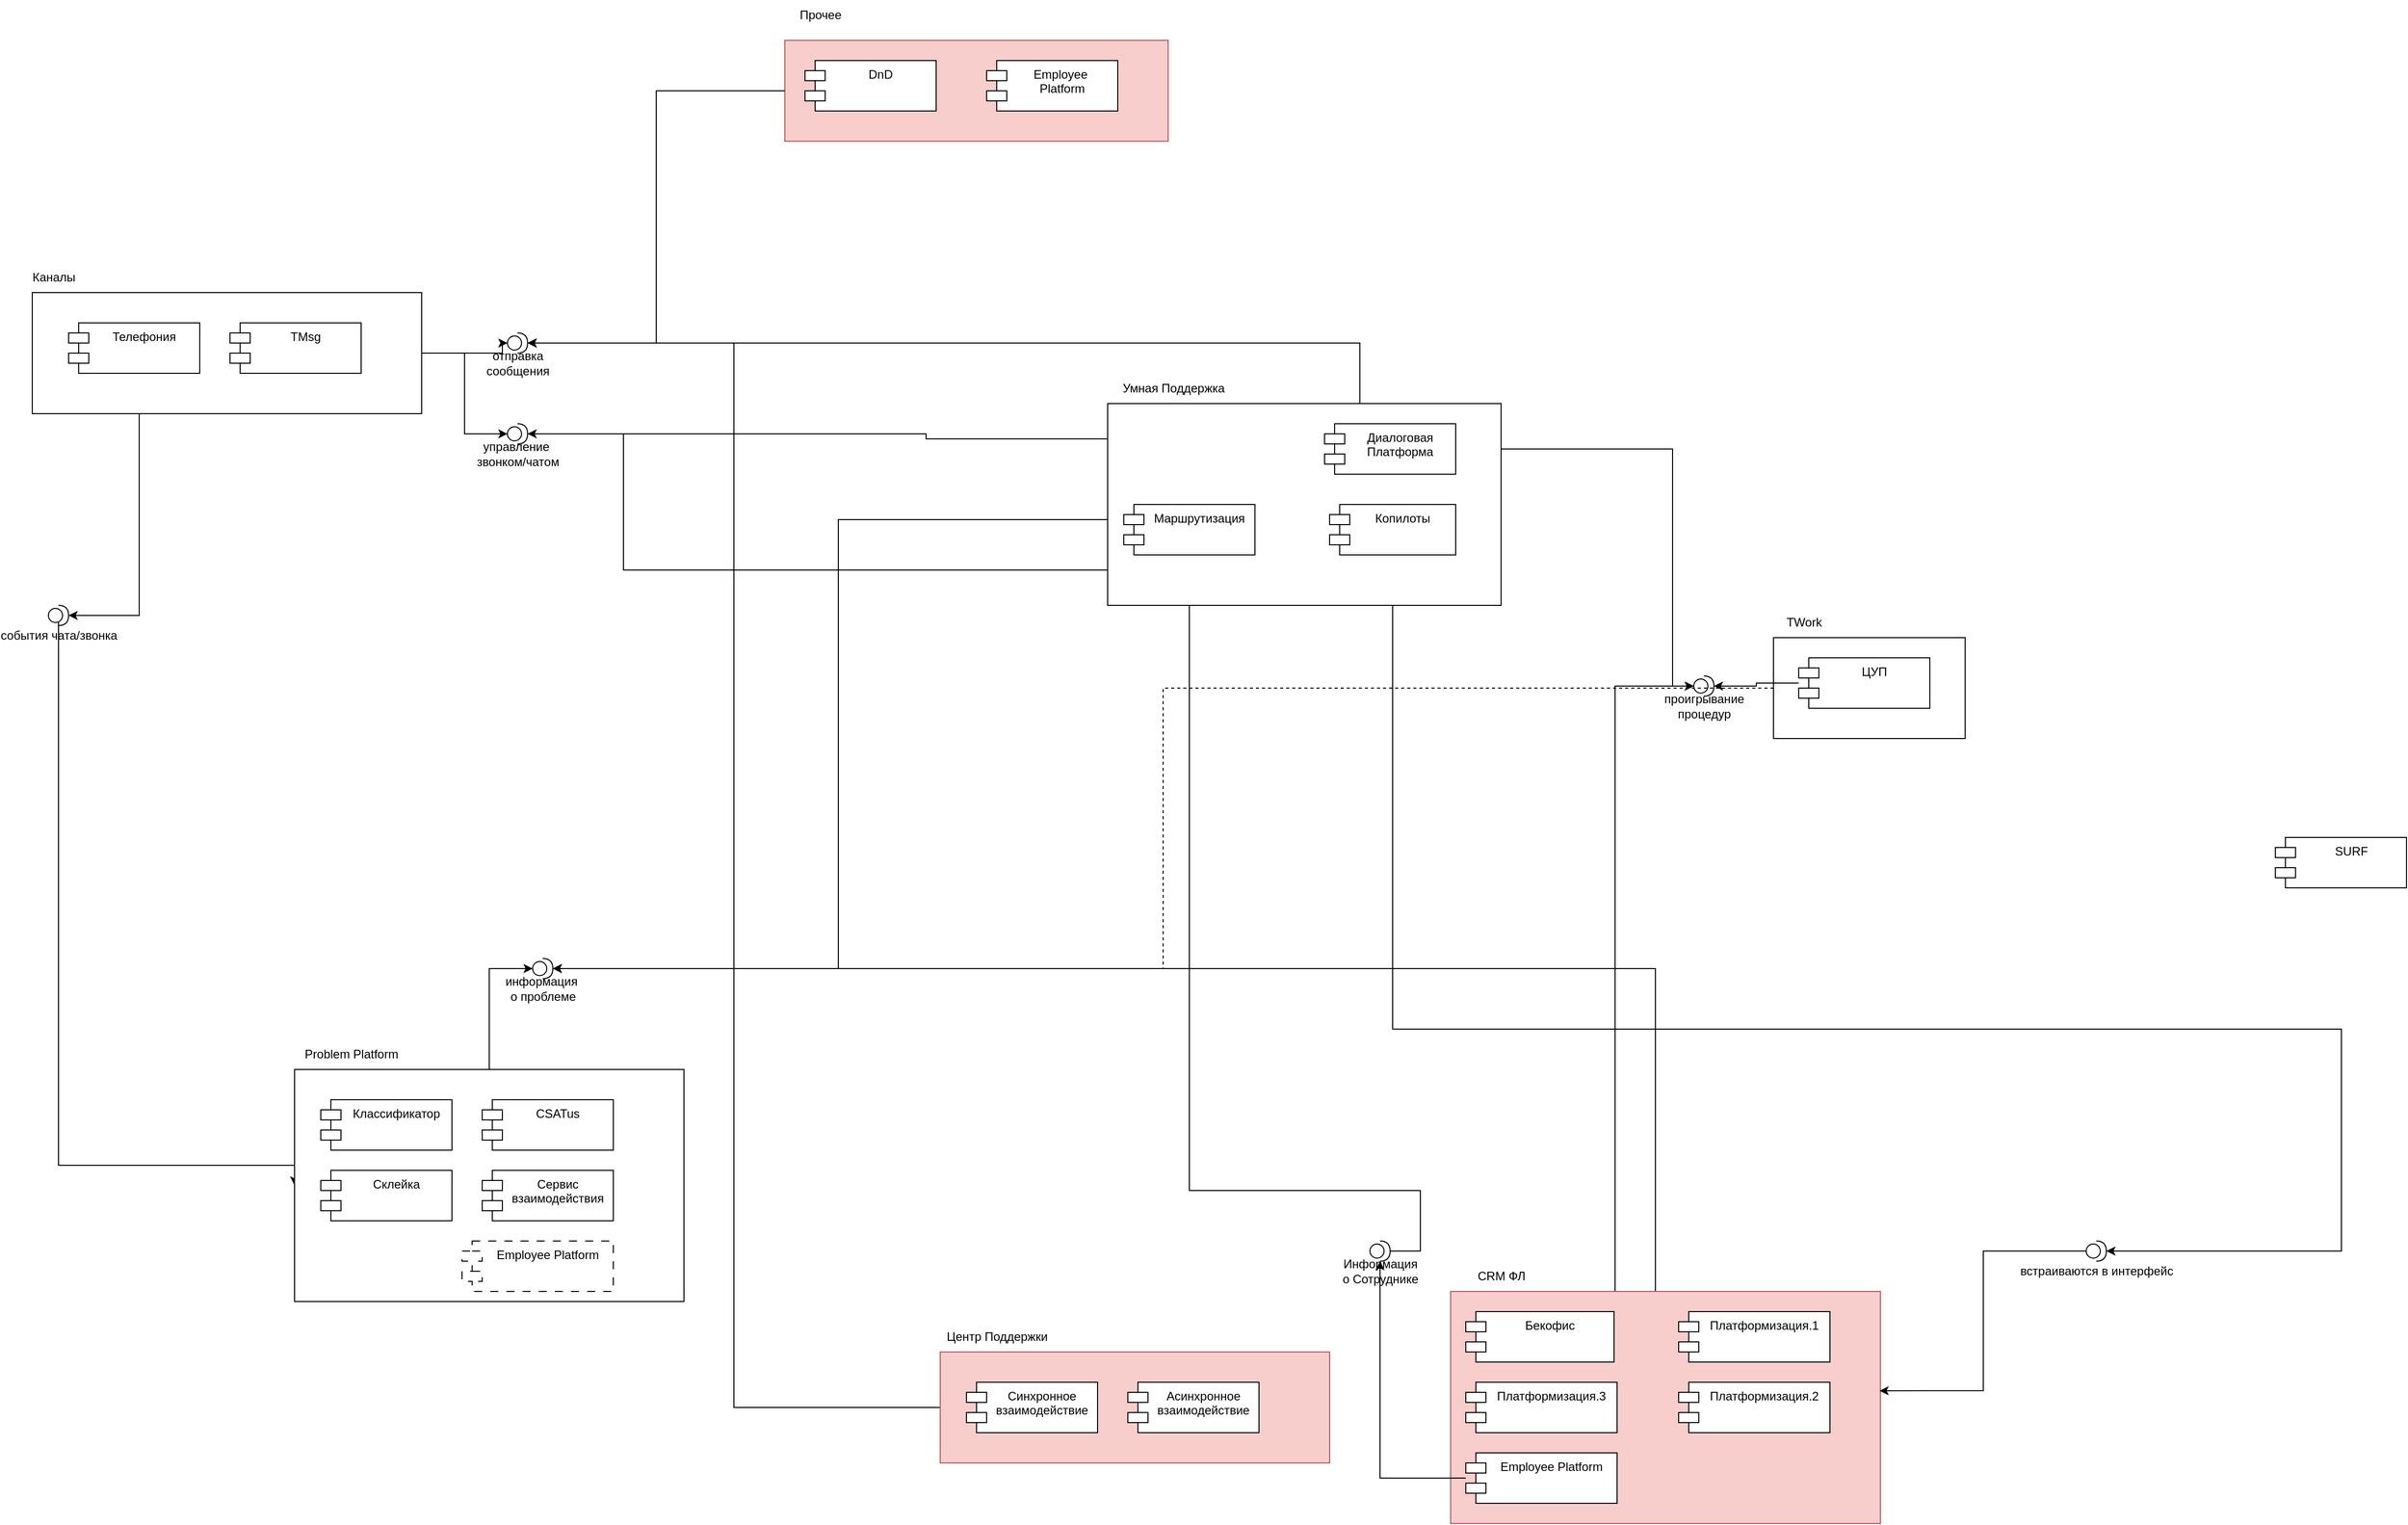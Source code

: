<mxfile version="26.2.14">
  <diagram id="yl0jH9DGH8Iqt7PB2Dmf" name="Воронка Обслуживания">
    <mxGraphModel dx="2154" dy="1881" grid="1" gridSize="10" guides="1" tooltips="1" connect="1" arrows="1" fold="1" page="1" pageScale="1" pageWidth="850" pageHeight="1100" math="0" shadow="0">
      <root>
        <mxCell id="0" />
        <mxCell id="1" parent="0" />
        <mxCell id="XpxgRr7ZllXwCVMDja0l-75" value="" style="rounded=0;whiteSpace=wrap;html=1;" vertex="1" parent="1">
          <mxGeometry x="1630" y="-128" width="190" height="100" as="geometry" />
        </mxCell>
        <mxCell id="XpxgRr7ZllXwCVMDja0l-15" style="edgeStyle=orthogonalEdgeStyle;rounded=0;orthogonalLoop=1;jettySize=auto;html=1;entryX=0;entryY=0.5;entryDx=0;entryDy=0;exitX=0;exitY=0.5;exitDx=0;exitDy=0;exitPerimeter=0;" edge="1" parent="1" source="XpxgRr7ZllXwCVMDja0l-26" target="XpxgRr7ZllXwCVMDja0l-19">
          <mxGeometry relative="1" as="geometry">
            <mxPoint x="90" y="134.966" as="sourcePoint" />
            <Array as="points">
              <mxPoint x="-70" y="395" />
              <mxPoint x="164" y="395" />
            </Array>
          </mxGeometry>
        </mxCell>
        <mxCell id="XpxgRr7ZllXwCVMDja0l-26" value="события чата/звонка" style="shape=providedRequiredInterface;html=1;verticalLabelPosition=bottom;sketch=0;" vertex="1" parent="1">
          <mxGeometry x="-80" y="-160" width="20" height="20" as="geometry" />
        </mxCell>
        <mxCell id="XpxgRr7ZllXwCVMDja0l-27" style="edgeStyle=orthogonalEdgeStyle;rounded=0;orthogonalLoop=1;jettySize=auto;html=1;entryX=1;entryY=0.5;entryDx=0;entryDy=0;entryPerimeter=0;" edge="1" parent="1" source="XpxgRr7ZllXwCVMDja0l-13" target="XpxgRr7ZllXwCVMDja0l-26">
          <mxGeometry relative="1" as="geometry">
            <Array as="points">
              <mxPoint x="10" y="-150" />
            </Array>
          </mxGeometry>
        </mxCell>
        <mxCell id="XpxgRr7ZllXwCVMDja0l-29" value="&lt;div&gt;информация&amp;nbsp;&lt;/div&gt;&lt;div&gt;о проблеме&lt;/div&gt;" style="shape=providedRequiredInterface;html=1;verticalLabelPosition=bottom;sketch=0;" vertex="1" parent="1">
          <mxGeometry x="400" y="190" width="20" height="20" as="geometry" />
        </mxCell>
        <mxCell id="XpxgRr7ZllXwCVMDja0l-30" style="edgeStyle=orthogonalEdgeStyle;rounded=0;orthogonalLoop=1;jettySize=auto;html=1;entryX=0;entryY=0.5;entryDx=0;entryDy=0;entryPerimeter=0;" edge="1" parent="1" source="XpxgRr7ZllXwCVMDja0l-19" target="XpxgRr7ZllXwCVMDja0l-29">
          <mxGeometry relative="1" as="geometry" />
        </mxCell>
        <mxCell id="XpxgRr7ZllXwCVMDja0l-31" style="edgeStyle=orthogonalEdgeStyle;rounded=0;orthogonalLoop=1;jettySize=auto;html=1;entryX=0;entryY=0;entryDx=0;entryDy=15;entryPerimeter=0;" edge="1" parent="1" source="XpxgRr7ZllXwCVMDja0l-29" target="XpxgRr7ZllXwCVMDja0l-12">
          <mxGeometry relative="1" as="geometry" />
        </mxCell>
        <mxCell id="XpxgRr7ZllXwCVMDja0l-32" value="ЦУП" style="shape=module;align=left;spacingLeft=20;align=center;verticalAlign=top;whiteSpace=wrap;html=1;" vertex="1" parent="1">
          <mxGeometry x="1655" y="-108" width="130" height="50" as="geometry" />
        </mxCell>
        <mxCell id="XpxgRr7ZllXwCVMDja0l-36" style="edgeStyle=orthogonalEdgeStyle;rounded=0;orthogonalLoop=1;jettySize=auto;html=1;" edge="1" parent="1" source="XpxgRr7ZllXwCVMDja0l-34" target="XpxgRr7ZllXwCVMDja0l-12">
          <mxGeometry relative="1" as="geometry">
            <Array as="points">
              <mxPoint x="490" y="-330" />
              <mxPoint x="490" y="-195" />
            </Array>
          </mxGeometry>
        </mxCell>
        <mxCell id="XpxgRr7ZllXwCVMDja0l-34" value="&lt;div&gt;управление&amp;nbsp;&lt;/div&gt;&lt;div&gt;звонком/чатом&lt;/div&gt;" style="shape=providedRequiredInterface;html=1;verticalLabelPosition=bottom;sketch=0;" vertex="1" parent="1">
          <mxGeometry x="375" y="-340" width="20" height="20" as="geometry" />
        </mxCell>
        <mxCell id="XpxgRr7ZllXwCVMDja0l-35" style="edgeStyle=orthogonalEdgeStyle;rounded=0;orthogonalLoop=1;jettySize=auto;html=1;entryX=0;entryY=0.5;entryDx=0;entryDy=0;entryPerimeter=0;" edge="1" parent="1" source="XpxgRr7ZllXwCVMDja0l-13" target="XpxgRr7ZllXwCVMDja0l-34">
          <mxGeometry relative="1" as="geometry" />
        </mxCell>
        <mxCell id="XpxgRr7ZllXwCVMDja0l-37" style="edgeStyle=orthogonalEdgeStyle;rounded=0;orthogonalLoop=1;jettySize=auto;html=1;entryX=1;entryY=0.5;entryDx=0;entryDy=0;entryPerimeter=0;exitX=0;exitY=0;exitDx=0;exitDy=15;exitPerimeter=0;" edge="1" parent="1" source="XpxgRr7ZllXwCVMDja0l-33" target="XpxgRr7ZllXwCVMDja0l-34">
          <mxGeometry relative="1" as="geometry" />
        </mxCell>
        <mxCell id="XpxgRr7ZllXwCVMDja0l-38" value="&lt;div&gt;проигрывание&lt;/div&gt;&lt;div&gt;процедур&lt;/div&gt;" style="shape=providedRequiredInterface;html=1;verticalLabelPosition=bottom;sketch=0;" vertex="1" parent="1">
          <mxGeometry x="1551" y="-90" width="20" height="20" as="geometry" />
        </mxCell>
        <mxCell id="XpxgRr7ZllXwCVMDja0l-39" style="edgeStyle=orthogonalEdgeStyle;rounded=0;orthogonalLoop=1;jettySize=auto;html=1;entryX=0;entryY=0.5;entryDx=0;entryDy=0;entryPerimeter=0;" edge="1" parent="1" source="XpxgRr7ZllXwCVMDja0l-33" target="XpxgRr7ZllXwCVMDja0l-38">
          <mxGeometry relative="1" as="geometry">
            <Array as="points">
              <mxPoint x="1530" y="-315" />
              <mxPoint x="1530" y="-80" />
            </Array>
          </mxGeometry>
        </mxCell>
        <mxCell id="XpxgRr7ZllXwCVMDja0l-40" style="edgeStyle=orthogonalEdgeStyle;rounded=0;orthogonalLoop=1;jettySize=auto;html=1;entryX=1;entryY=0.5;entryDx=0;entryDy=0;entryPerimeter=0;" edge="1" parent="1" source="XpxgRr7ZllXwCVMDja0l-32" target="XpxgRr7ZllXwCVMDja0l-38">
          <mxGeometry relative="1" as="geometry" />
        </mxCell>
        <mxCell id="XpxgRr7ZllXwCVMDja0l-63" style="edgeStyle=orthogonalEdgeStyle;rounded=0;orthogonalLoop=1;jettySize=auto;html=1;entryX=0;entryY=0.5;entryDx=0;entryDy=0;entryPerimeter=0;" edge="1" parent="1" source="XpxgRr7ZllXwCVMDja0l-42" target="XpxgRr7ZllXwCVMDja0l-38">
          <mxGeometry relative="1" as="geometry">
            <mxPoint x="990" y="-90" as="targetPoint" />
            <Array as="points">
              <mxPoint x="1473" y="-80" />
            </Array>
          </mxGeometry>
        </mxCell>
        <mxCell id="XpxgRr7ZllXwCVMDja0l-51" value="SURF" style="shape=module;align=left;spacingLeft=20;align=center;verticalAlign=top;whiteSpace=wrap;html=1;" vertex="1" parent="1">
          <mxGeometry x="2127.5" y="70" width="130" height="50" as="geometry" />
        </mxCell>
        <mxCell id="XpxgRr7ZllXwCVMDja0l-59" value="&lt;div&gt;Информация&lt;/div&gt;&lt;div&gt;о Сотруднике&lt;/div&gt;" style="shape=providedRequiredInterface;html=1;verticalLabelPosition=bottom;sketch=0;" vertex="1" parent="1">
          <mxGeometry x="1230" y="470" width="20" height="20" as="geometry" />
        </mxCell>
        <mxCell id="XpxgRr7ZllXwCVMDja0l-61" style="edgeStyle=orthogonalEdgeStyle;rounded=0;orthogonalLoop=1;jettySize=auto;html=1;entryX=0.5;entryY=1;entryDx=0;entryDy=0;exitX=1;exitY=0.5;exitDx=0;exitDy=0;exitPerimeter=0;" edge="1" parent="1" source="XpxgRr7ZllXwCVMDja0l-59" target="XpxgRr7ZllXwCVMDja0l-12">
          <mxGeometry relative="1" as="geometry">
            <mxPoint x="1229.997" y="429.25" as="sourcePoint" />
            <mxPoint x="1988.34" y="380" as="targetPoint" />
            <Array as="points">
              <mxPoint x="1280" y="480" />
              <mxPoint x="1280" y="420" />
              <mxPoint x="1051" y="420" />
            </Array>
          </mxGeometry>
        </mxCell>
        <mxCell id="XpxgRr7ZllXwCVMDja0l-64" style="edgeStyle=orthogonalEdgeStyle;rounded=0;orthogonalLoop=1;jettySize=auto;html=1;entryX=1;entryY=0.5;entryDx=0;entryDy=0;entryPerimeter=0;" edge="1" parent="1" source="XpxgRr7ZllXwCVMDja0l-42" target="XpxgRr7ZllXwCVMDja0l-29">
          <mxGeometry relative="1" as="geometry">
            <Array as="points">
              <mxPoint x="1513" y="200" />
            </Array>
          </mxGeometry>
        </mxCell>
        <mxCell id="XpxgRr7ZllXwCVMDja0l-66" value="" style="rounded=0;whiteSpace=wrap;html=1;fillColor=#f8cecc;strokeColor=#b85450;" vertex="1" parent="1">
          <mxGeometry x="650" y="-720" width="380" height="100" as="geometry" />
        </mxCell>
        <mxCell id="XpxgRr7ZllXwCVMDja0l-67" value="Прочее" style="text;html=1;align=center;verticalAlign=middle;resizable=0;points=[];autosize=1;strokeColor=none;fillColor=none;" vertex="1" parent="1">
          <mxGeometry x="650" y="-760" width="70" height="30" as="geometry" />
        </mxCell>
        <mxCell id="XpxgRr7ZllXwCVMDja0l-68" value="DnD" style="shape=module;align=left;spacingLeft=20;align=center;verticalAlign=top;whiteSpace=wrap;html=1;" vertex="1" parent="1">
          <mxGeometry x="670" y="-700" width="130" height="50" as="geometry" />
        </mxCell>
        <mxCell id="XpxgRr7ZllXwCVMDja0l-69" value="&lt;div&gt;Employee&amp;nbsp;&lt;/div&gt;&lt;div&gt;Platform&lt;/div&gt;" style="shape=module;align=left;spacingLeft=20;align=center;verticalAlign=top;whiteSpace=wrap;html=1;" vertex="1" parent="1">
          <mxGeometry x="850" y="-700" width="130" height="50" as="geometry" />
        </mxCell>
        <mxCell id="XpxgRr7ZllXwCVMDja0l-70" value="&lt;div&gt;отправка&lt;/div&gt;&lt;div&gt;сообщения&lt;/div&gt;" style="shape=providedRequiredInterface;html=1;verticalLabelPosition=bottom;sketch=0;" vertex="1" parent="1">
          <mxGeometry x="375" y="-430" width="20" height="20" as="geometry" />
        </mxCell>
        <mxCell id="XpxgRr7ZllXwCVMDja0l-71" style="edgeStyle=orthogonalEdgeStyle;rounded=0;orthogonalLoop=1;jettySize=auto;html=1;entryX=0;entryY=0.5;entryDx=0;entryDy=0;entryPerimeter=0;exitX=1;exitY=0.5;exitDx=0;exitDy=0;" edge="1" parent="1" source="XpxgRr7ZllXwCVMDja0l-13" target="XpxgRr7ZllXwCVMDja0l-70">
          <mxGeometry relative="1" as="geometry">
            <Array as="points">
              <mxPoint x="370" y="-410" />
              <mxPoint x="370" y="-420" />
            </Array>
          </mxGeometry>
        </mxCell>
        <mxCell id="XpxgRr7ZllXwCVMDja0l-72" style="edgeStyle=orthogonalEdgeStyle;rounded=0;orthogonalLoop=1;jettySize=auto;html=1;entryX=1;entryY=0.5;entryDx=0;entryDy=0;entryPerimeter=0;" edge="1" parent="1" source="XpxgRr7ZllXwCVMDja0l-52" target="XpxgRr7ZllXwCVMDja0l-70">
          <mxGeometry relative="1" as="geometry" />
        </mxCell>
        <mxCell id="XpxgRr7ZllXwCVMDja0l-73" style="edgeStyle=orthogonalEdgeStyle;rounded=0;orthogonalLoop=1;jettySize=auto;html=1;entryX=1;entryY=0.5;entryDx=0;entryDy=0;entryPerimeter=0;" edge="1" parent="1" source="XpxgRr7ZllXwCVMDja0l-66" target="XpxgRr7ZllXwCVMDja0l-70">
          <mxGeometry relative="1" as="geometry" />
        </mxCell>
        <mxCell id="XpxgRr7ZllXwCVMDja0l-74" value="" style="group" vertex="1" connectable="0" parent="1">
          <mxGeometry x="-110" y="-500" width="400" height="150" as="geometry" />
        </mxCell>
        <mxCell id="XpxgRr7ZllXwCVMDja0l-13" value="" style="rounded=0;whiteSpace=wrap;html=1;" vertex="1" parent="XpxgRr7ZllXwCVMDja0l-74">
          <mxGeometry x="14" y="30" width="386" height="120" as="geometry" />
        </mxCell>
        <mxCell id="XpxgRr7ZllXwCVMDja0l-4" value="TMsg" style="shape=module;align=left;spacingLeft=20;align=center;verticalAlign=top;whiteSpace=wrap;html=1;" vertex="1" parent="XpxgRr7ZllXwCVMDja0l-74">
          <mxGeometry x="210" y="60" width="130" height="50" as="geometry" />
        </mxCell>
        <mxCell id="XpxgRr7ZllXwCVMDja0l-5" value="Телефония" style="shape=module;align=left;spacingLeft=20;align=center;verticalAlign=top;whiteSpace=wrap;html=1;" vertex="1" parent="XpxgRr7ZllXwCVMDja0l-74">
          <mxGeometry x="50" y="60" width="130" height="50" as="geometry" />
        </mxCell>
        <mxCell id="XpxgRr7ZllXwCVMDja0l-14" value="Каналы" style="text;html=1;align=center;verticalAlign=middle;resizable=0;points=[];autosize=1;strokeColor=none;fillColor=none;" vertex="1" parent="XpxgRr7ZllXwCVMDja0l-74">
          <mxGeometry width="70" height="30" as="geometry" />
        </mxCell>
        <mxCell id="XpxgRr7ZllXwCVMDja0l-76" value="TWork" style="text;html=1;align=center;verticalAlign=middle;resizable=0;points=[];autosize=1;strokeColor=none;fillColor=none;" vertex="1" parent="1">
          <mxGeometry x="1630" y="-158" width="60" height="30" as="geometry" />
        </mxCell>
        <mxCell id="XpxgRr7ZllXwCVMDja0l-82" style="edgeStyle=orthogonalEdgeStyle;rounded=0;orthogonalLoop=1;jettySize=auto;html=1;entryX=1;entryY=0.5;entryDx=0;entryDy=0;entryPerimeter=0;" edge="1" parent="1" source="XpxgRr7ZllXwCVMDja0l-80" target="XpxgRr7ZllXwCVMDja0l-91">
          <mxGeometry relative="1" as="geometry">
            <Array as="points">
              <mxPoint x="1253" y="260" />
              <mxPoint x="2193" y="260" />
              <mxPoint x="2193" y="480" />
            </Array>
          </mxGeometry>
        </mxCell>
        <mxCell id="XpxgRr7ZllXwCVMDja0l-84" value="" style="group;" vertex="1" connectable="0" parent="1">
          <mxGeometry x="1310" y="490" width="426" height="260" as="geometry" />
        </mxCell>
        <mxCell id="XpxgRr7ZllXwCVMDja0l-42" value="" style="rounded=0;whiteSpace=wrap;html=1;fillColor=#f8cecc;strokeColor=#b85450;" vertex="1" parent="XpxgRr7ZllXwCVMDja0l-84">
          <mxGeometry y="30" width="426" height="230" as="geometry" />
        </mxCell>
        <mxCell id="XpxgRr7ZllXwCVMDja0l-43" value="CRM ФЛ" style="text;html=1;align=center;verticalAlign=middle;resizable=0;points=[];autosize=1;strokeColor=none;fillColor=none;" vertex="1" parent="XpxgRr7ZllXwCVMDja0l-84">
          <mxGeometry x="15" width="70" height="30" as="geometry" />
        </mxCell>
        <mxCell id="XpxgRr7ZllXwCVMDja0l-44" value="Бекофис" style="shape=module;align=left;spacingLeft=20;align=center;verticalAlign=top;whiteSpace=wrap;html=1;" vertex="1" parent="XpxgRr7ZllXwCVMDja0l-84">
          <mxGeometry x="15" y="50" width="147" height="50" as="geometry" />
        </mxCell>
        <mxCell id="XpxgRr7ZllXwCVMDja0l-45" value="Платформизация.1" style="shape=module;align=left;spacingLeft=20;align=center;verticalAlign=top;whiteSpace=wrap;html=1;" vertex="1" parent="XpxgRr7ZllXwCVMDja0l-84">
          <mxGeometry x="226" y="50" width="150" height="50" as="geometry" />
        </mxCell>
        <mxCell id="XpxgRr7ZllXwCVMDja0l-46" value="Платформизация.2" style="shape=module;align=left;spacingLeft=20;align=center;verticalAlign=top;whiteSpace=wrap;html=1;" vertex="1" parent="XpxgRr7ZllXwCVMDja0l-84">
          <mxGeometry x="226" y="120" width="150" height="50" as="geometry" />
        </mxCell>
        <mxCell id="XpxgRr7ZllXwCVMDja0l-47" value="Платформизация.3" style="shape=module;align=left;spacingLeft=20;align=center;verticalAlign=top;whiteSpace=wrap;html=1;" vertex="1" parent="XpxgRr7ZllXwCVMDja0l-84">
          <mxGeometry x="15" y="120" width="150" height="50" as="geometry" />
        </mxCell>
        <mxCell id="XpxgRr7ZllXwCVMDja0l-48" value="Employee Platform" style="shape=module;align=left;spacingLeft=20;align=center;verticalAlign=top;whiteSpace=wrap;html=1;" vertex="1" parent="XpxgRr7ZllXwCVMDja0l-84">
          <mxGeometry x="15" y="190" width="150" height="50" as="geometry" />
        </mxCell>
        <mxCell id="XpxgRr7ZllXwCVMDja0l-85" value="" style="group;" vertex="1" connectable="0" parent="1">
          <mxGeometry x="800" y="550" width="390" height="140" as="geometry" />
        </mxCell>
        <mxCell id="XpxgRr7ZllXwCVMDja0l-52" value="" style="rounded=0;whiteSpace=wrap;html=1;fillColor=#f8cecc;strokeColor=#b85450;" vertex="1" parent="XpxgRr7ZllXwCVMDja0l-85">
          <mxGeometry x="4" y="30" width="386" height="110" as="geometry" />
        </mxCell>
        <mxCell id="XpxgRr7ZllXwCVMDja0l-53" value="Синхронное взаимодействие" style="shape=module;align=left;spacingLeft=20;align=center;verticalAlign=top;whiteSpace=wrap;html=1;" vertex="1" parent="XpxgRr7ZllXwCVMDja0l-85">
          <mxGeometry x="30" y="60" width="130" height="50" as="geometry" />
        </mxCell>
        <mxCell id="XpxgRr7ZllXwCVMDja0l-55" value="Центр Поддержки" style="text;html=1;align=center;verticalAlign=middle;resizable=0;points=[];autosize=1;strokeColor=none;fillColor=none;" vertex="1" parent="XpxgRr7ZllXwCVMDja0l-85">
          <mxGeometry width="120" height="30" as="geometry" />
        </mxCell>
        <mxCell id="XpxgRr7ZllXwCVMDja0l-57" value="Асинхронное взаимодействие" style="shape=module;align=left;spacingLeft=20;align=center;verticalAlign=top;whiteSpace=wrap;html=1;" vertex="1" parent="XpxgRr7ZllXwCVMDja0l-85">
          <mxGeometry x="190" y="60" width="130" height="50" as="geometry" />
        </mxCell>
        <mxCell id="XpxgRr7ZllXwCVMDja0l-86" value="" style="group" vertex="1" connectable="0" parent="1">
          <mxGeometry x="160" y="270" width="390" height="260" as="geometry" />
        </mxCell>
        <mxCell id="XpxgRr7ZllXwCVMDja0l-19" value="" style="rounded=0;whiteSpace=wrap;html=1;" vertex="1" parent="XpxgRr7ZllXwCVMDja0l-86">
          <mxGeometry x="4" y="30" width="386" height="230" as="geometry" />
        </mxCell>
        <mxCell id="XpxgRr7ZllXwCVMDja0l-1" value="Классификатор" style="shape=module;align=left;spacingLeft=20;align=center;verticalAlign=top;whiteSpace=wrap;html=1;" vertex="1" parent="XpxgRr7ZllXwCVMDja0l-86">
          <mxGeometry x="30" y="60" width="130" height="50" as="geometry" />
        </mxCell>
        <mxCell id="XpxgRr7ZllXwCVMDja0l-2" value="Сервис взаимодействия" style="shape=module;align=left;spacingLeft=20;align=center;verticalAlign=top;whiteSpace=wrap;html=1;" vertex="1" parent="XpxgRr7ZllXwCVMDja0l-86">
          <mxGeometry x="190" y="130" width="130" height="50" as="geometry" />
        </mxCell>
        <mxCell id="XpxgRr7ZllXwCVMDja0l-20" value="Problem Platform" style="text;html=1;align=center;verticalAlign=middle;resizable=0;points=[];autosize=1;strokeColor=none;fillColor=none;" vertex="1" parent="XpxgRr7ZllXwCVMDja0l-86">
          <mxGeometry width="120" height="30" as="geometry" />
        </mxCell>
        <mxCell id="XpxgRr7ZllXwCVMDja0l-23" value="Склейка" style="shape=module;align=left;spacingLeft=20;align=center;verticalAlign=top;whiteSpace=wrap;html=1;" vertex="1" parent="XpxgRr7ZllXwCVMDja0l-86">
          <mxGeometry x="30" y="130" width="130" height="50" as="geometry" />
        </mxCell>
        <mxCell id="XpxgRr7ZllXwCVMDja0l-24" value="CSATus" style="shape=module;align=left;spacingLeft=20;align=center;verticalAlign=top;whiteSpace=wrap;html=1;" vertex="1" parent="XpxgRr7ZllXwCVMDja0l-86">
          <mxGeometry x="190" y="60" width="130" height="50" as="geometry" />
        </mxCell>
        <mxCell id="XpxgRr7ZllXwCVMDja0l-49" value="Employee Platform" style="shape=module;align=left;spacingLeft=20;align=center;verticalAlign=top;whiteSpace=wrap;html=1;dashed=1;dashPattern=8 8;" vertex="1" parent="XpxgRr7ZllXwCVMDja0l-86">
          <mxGeometry x="170" y="200" width="150" height="50" as="geometry" />
        </mxCell>
        <mxCell id="XpxgRr7ZllXwCVMDja0l-87" style="edgeStyle=orthogonalEdgeStyle;rounded=0;orthogonalLoop=1;jettySize=auto;html=1;" edge="1" parent="1" source="XpxgRr7ZllXwCVMDja0l-48" target="XpxgRr7ZllXwCVMDja0l-59">
          <mxGeometry relative="1" as="geometry" />
        </mxCell>
        <mxCell id="XpxgRr7ZllXwCVMDja0l-88" style="edgeStyle=orthogonalEdgeStyle;rounded=0;orthogonalLoop=1;jettySize=auto;html=1;entryX=1;entryY=0.5;entryDx=0;entryDy=0;entryPerimeter=0;" edge="1" parent="1" source="XpxgRr7ZllXwCVMDja0l-33" target="XpxgRr7ZllXwCVMDja0l-70">
          <mxGeometry relative="1" as="geometry">
            <Array as="points">
              <mxPoint x="1220" y="-420" />
            </Array>
          </mxGeometry>
        </mxCell>
        <mxCell id="XpxgRr7ZllXwCVMDja0l-89" value="" style="group" vertex="1" connectable="0" parent="1">
          <mxGeometry x="970" y="-390" width="390" height="230" as="geometry" />
        </mxCell>
        <mxCell id="XpxgRr7ZllXwCVMDja0l-78" value="" style="rounded=0;whiteSpace=wrap;html=1;" vertex="1" parent="XpxgRr7ZllXwCVMDja0l-89">
          <mxGeometry y="30" width="390" height="200" as="geometry" />
        </mxCell>
        <mxCell id="XpxgRr7ZllXwCVMDja0l-12" value="Маршрутизация" style="shape=module;align=left;spacingLeft=20;align=center;verticalAlign=top;whiteSpace=wrap;html=1;" vertex="1" parent="XpxgRr7ZllXwCVMDja0l-89">
          <mxGeometry x="16" y="130" width="130" height="50" as="geometry" />
        </mxCell>
        <mxCell id="XpxgRr7ZllXwCVMDja0l-33" value="Диалоговая Платформа" style="shape=module;align=left;spacingLeft=20;align=center;verticalAlign=top;whiteSpace=wrap;html=1;" vertex="1" parent="XpxgRr7ZllXwCVMDja0l-89">
          <mxGeometry x="215" y="50" width="130" height="50" as="geometry" />
        </mxCell>
        <mxCell id="XpxgRr7ZllXwCVMDja0l-79" value="Умная Поддержка" style="text;html=1;align=center;verticalAlign=middle;resizable=0;points=[];autosize=1;strokeColor=none;fillColor=none;" vertex="1" parent="XpxgRr7ZllXwCVMDja0l-89">
          <mxGeometry width="130" height="30" as="geometry" />
        </mxCell>
        <mxCell id="XpxgRr7ZllXwCVMDja0l-80" value="Копилоты" style="shape=module;align=left;spacingLeft=20;align=center;verticalAlign=top;whiteSpace=wrap;html=1;" vertex="1" parent="XpxgRr7ZllXwCVMDja0l-89">
          <mxGeometry x="220" y="130" width="125" height="50" as="geometry" />
        </mxCell>
        <mxCell id="XpxgRr7ZllXwCVMDja0l-90" style="edgeStyle=orthogonalEdgeStyle;rounded=0;orthogonalLoop=1;jettySize=auto;html=1;entryX=1;entryY=0.5;entryDx=0;entryDy=0;entryPerimeter=0;dashed=1;" edge="1" parent="1" source="XpxgRr7ZllXwCVMDja0l-75" target="XpxgRr7ZllXwCVMDja0l-29">
          <mxGeometry relative="1" as="geometry" />
        </mxCell>
        <mxCell id="XpxgRr7ZllXwCVMDja0l-91" value="встраиваются в интерфейс" style="shape=providedRequiredInterface;html=1;verticalLabelPosition=bottom;sketch=0;" vertex="1" parent="1">
          <mxGeometry x="1940" y="470" width="20" height="20" as="geometry" />
        </mxCell>
        <mxCell id="XpxgRr7ZllXwCVMDja0l-92" style="edgeStyle=orthogonalEdgeStyle;rounded=0;orthogonalLoop=1;jettySize=auto;html=1;entryX=0.998;entryY=0.428;entryDx=0;entryDy=0;entryPerimeter=0;" edge="1" parent="1" source="XpxgRr7ZllXwCVMDja0l-91" target="XpxgRr7ZllXwCVMDja0l-42">
          <mxGeometry relative="1" as="geometry" />
        </mxCell>
      </root>
    </mxGraphModel>
  </diagram>
</mxfile>

